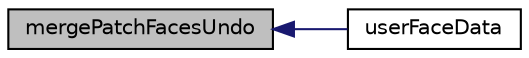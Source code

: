 digraph "mergePatchFacesUndo"
{
  bgcolor="transparent";
  edge [fontname="Helvetica",fontsize="10",labelfontname="Helvetica",labelfontsize="10"];
  node [fontname="Helvetica",fontsize="10",shape=record];
  rankdir="LR";
  Node13606 [label="mergePatchFacesUndo",height=0.2,width=0.4,color="black", fillcolor="grey75", style="filled", fontcolor="black"];
  Node13606 -> Node13607 [dir="back",color="midnightblue",fontsize="10",style="solid",fontname="Helvetica"];
  Node13607 [label="userFaceData",height=0.2,width=0.4,color="black",URL="$a25857.html#a2cb6efa4184bedfbed60b069881c26a3"];
}
